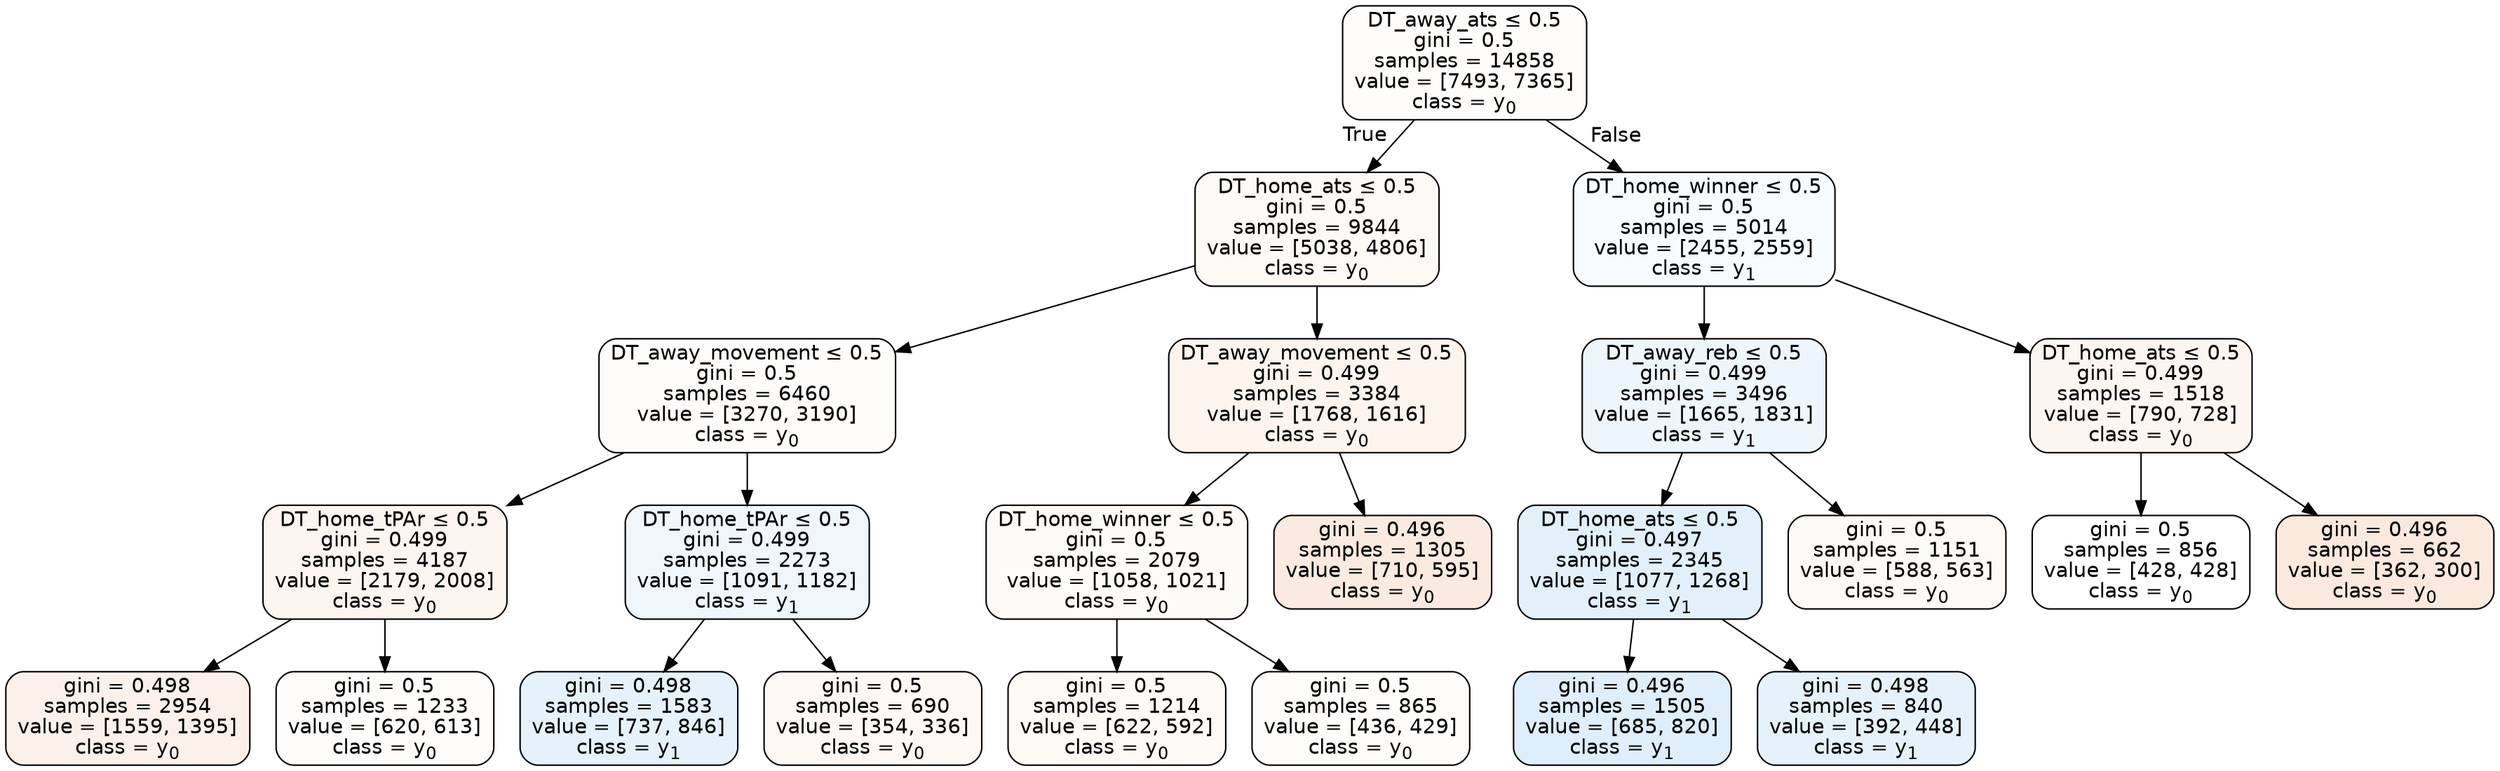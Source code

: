 digraph Tree {
node [shape=box, style="filled, rounded", color="black", fontname=helvetica] ;
edge [fontname=helvetica] ;
0 [label=<DT_away_ats &le; 0.5<br/>gini = 0.5<br/>samples = 14858<br/>value = [7493, 7365]<br/>class = y<SUB>0</SUB>>, fillcolor="#e5813904"] ;
1 [label=<DT_home_ats &le; 0.5<br/>gini = 0.5<br/>samples = 9844<br/>value = [5038, 4806]<br/>class = y<SUB>0</SUB>>, fillcolor="#e581390c"] ;
0 -> 1 [labeldistance=2.5, labelangle=45, headlabel="True"] ;
2 [label=<DT_away_movement &le; 0.5<br/>gini = 0.5<br/>samples = 6460<br/>value = [3270, 3190]<br/>class = y<SUB>0</SUB>>, fillcolor="#e5813906"] ;
1 -> 2 ;
3 [label=<DT_home_tPAr &le; 0.5<br/>gini = 0.499<br/>samples = 4187<br/>value = [2179, 2008]<br/>class = y<SUB>0</SUB>>, fillcolor="#e5813914"] ;
2 -> 3 ;
4 [label=<gini = 0.498<br/>samples = 2954<br/>value = [1559, 1395]<br/>class = y<SUB>0</SUB>>, fillcolor="#e581391b"] ;
3 -> 4 ;
5 [label=<gini = 0.5<br/>samples = 1233<br/>value = [620, 613]<br/>class = y<SUB>0</SUB>>, fillcolor="#e5813903"] ;
3 -> 5 ;
6 [label=<DT_home_tPAr &le; 0.5<br/>gini = 0.499<br/>samples = 2273<br/>value = [1091, 1182]<br/>class = y<SUB>1</SUB>>, fillcolor="#399de514"] ;
2 -> 6 ;
7 [label=<gini = 0.498<br/>samples = 1583<br/>value = [737, 846]<br/>class = y<SUB>1</SUB>>, fillcolor="#399de521"] ;
6 -> 7 ;
8 [label=<gini = 0.5<br/>samples = 690<br/>value = [354, 336]<br/>class = y<SUB>0</SUB>>, fillcolor="#e581390d"] ;
6 -> 8 ;
9 [label=<DT_away_movement &le; 0.5<br/>gini = 0.499<br/>samples = 3384<br/>value = [1768, 1616]<br/>class = y<SUB>0</SUB>>, fillcolor="#e5813916"] ;
1 -> 9 ;
10 [label=<DT_home_winner &le; 0.5<br/>gini = 0.5<br/>samples = 2079<br/>value = [1058, 1021]<br/>class = y<SUB>0</SUB>>, fillcolor="#e5813909"] ;
9 -> 10 ;
11 [label=<gini = 0.5<br/>samples = 1214<br/>value = [622, 592]<br/>class = y<SUB>0</SUB>>, fillcolor="#e581390c"] ;
10 -> 11 ;
12 [label=<gini = 0.5<br/>samples = 865<br/>value = [436, 429]<br/>class = y<SUB>0</SUB>>, fillcolor="#e5813904"] ;
10 -> 12 ;
13 [label=<gini = 0.496<br/>samples = 1305<br/>value = [710, 595]<br/>class = y<SUB>0</SUB>>, fillcolor="#e5813929"] ;
9 -> 13 ;
14 [label=<DT_home_winner &le; 0.5<br/>gini = 0.5<br/>samples = 5014<br/>value = [2455, 2559]<br/>class = y<SUB>1</SUB>>, fillcolor="#399de50a"] ;
0 -> 14 [labeldistance=2.5, labelangle=-45, headlabel="False"] ;
15 [label=<DT_away_reb &le; 0.5<br/>gini = 0.499<br/>samples = 3496<br/>value = [1665, 1831]<br/>class = y<SUB>1</SUB>>, fillcolor="#399de517"] ;
14 -> 15 ;
16 [label=<DT_home_ats &le; 0.5<br/>gini = 0.497<br/>samples = 2345<br/>value = [1077, 1268]<br/>class = y<SUB>1</SUB>>, fillcolor="#399de526"] ;
15 -> 16 ;
17 [label=<gini = 0.496<br/>samples = 1505<br/>value = [685, 820]<br/>class = y<SUB>1</SUB>>, fillcolor="#399de52a"] ;
16 -> 17 ;
18 [label=<gini = 0.498<br/>samples = 840<br/>value = [392, 448]<br/>class = y<SUB>1</SUB>>, fillcolor="#399de520"] ;
16 -> 18 ;
19 [label=<gini = 0.5<br/>samples = 1151<br/>value = [588, 563]<br/>class = y<SUB>0</SUB>>, fillcolor="#e581390b"] ;
15 -> 19 ;
20 [label=<DT_home_ats &le; 0.5<br/>gini = 0.499<br/>samples = 1518<br/>value = [790, 728]<br/>class = y<SUB>0</SUB>>, fillcolor="#e5813914"] ;
14 -> 20 ;
21 [label=<gini = 0.5<br/>samples = 856<br/>value = [428, 428]<br/>class = y<SUB>0</SUB>>, fillcolor="#e5813900"] ;
20 -> 21 ;
22 [label=<gini = 0.496<br/>samples = 662<br/>value = [362, 300]<br/>class = y<SUB>0</SUB>>, fillcolor="#e581392c"] ;
20 -> 22 ;
}